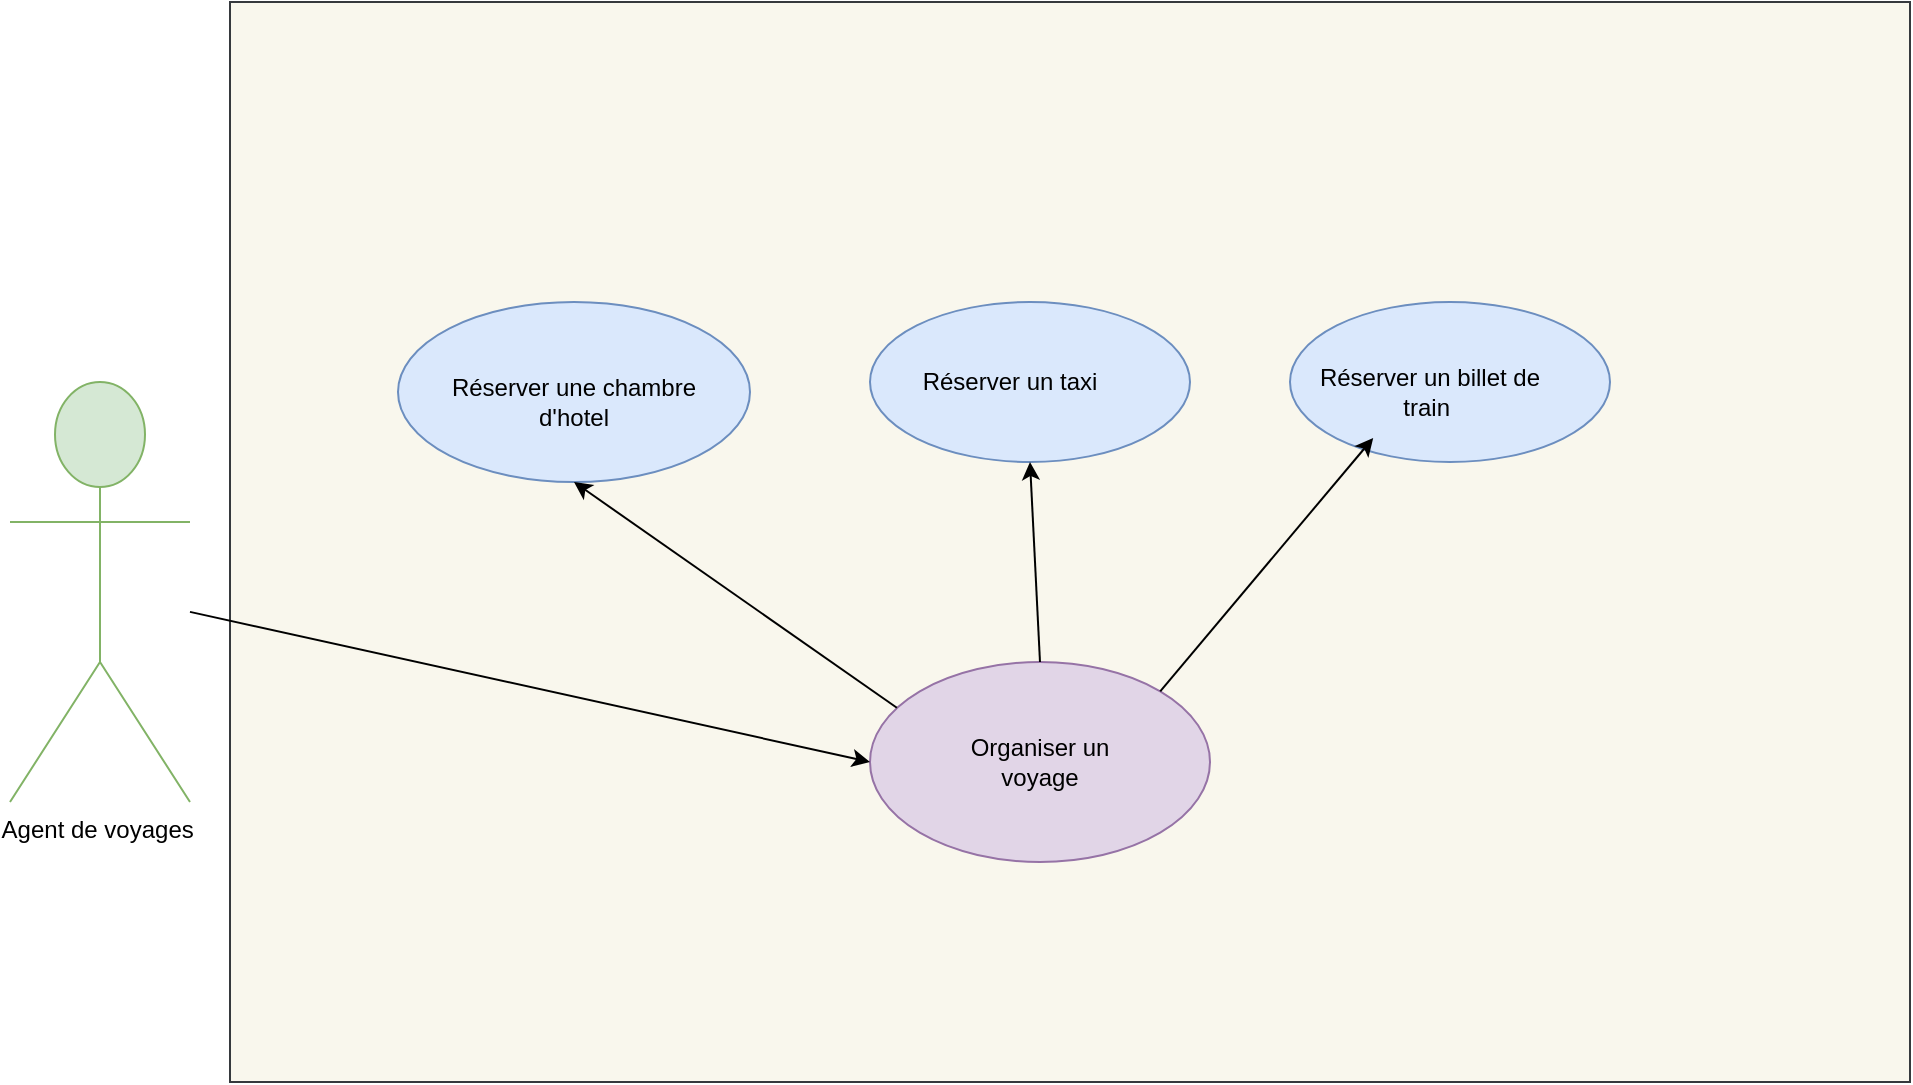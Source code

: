 <mxfile version="14.1.8" type="github">
  <diagram id="C5RBs43oDa-KdzZeNtuy" name="Page-1">
    <mxGraphModel dx="1483" dy="2005" grid="1" gridSize="10" guides="1" tooltips="1" connect="1" arrows="1" fold="1" page="1" pageScale="1" pageWidth="827" pageHeight="1169" math="0" shadow="0">
      <root>
        <mxCell id="WIyWlLk6GJQsqaUBKTNV-0" />
        <mxCell id="WIyWlLk6GJQsqaUBKTNV-1" parent="WIyWlLk6GJQsqaUBKTNV-0" />
        <mxCell id="0R74YFaw0bRYGiIPemkL-17" value="" style="rounded=0;whiteSpace=wrap;html=1;fillColor=#f9f7ed;strokeColor=#36393d;" vertex="1" parent="WIyWlLk6GJQsqaUBKTNV-1">
          <mxGeometry x="200" y="-80" width="840" height="540" as="geometry" />
        </mxCell>
        <mxCell id="0R74YFaw0bRYGiIPemkL-0" value="&lt;span&gt;Agent de voyages&amp;nbsp;&lt;/span&gt;" style="shape=umlActor;verticalLabelPosition=bottom;verticalAlign=top;html=1;outlineConnect=0;fillColor=#d5e8d4;strokeColor=#82b366;" vertex="1" parent="WIyWlLk6GJQsqaUBKTNV-1">
          <mxGeometry x="90" y="110" width="90" height="210" as="geometry" />
        </mxCell>
        <mxCell id="0R74YFaw0bRYGiIPemkL-2" value="" style="ellipse;whiteSpace=wrap;html=1;fillColor=#dae8fc;strokeColor=#6c8ebf;" vertex="1" parent="WIyWlLk6GJQsqaUBKTNV-1">
          <mxGeometry x="284" y="70" width="176" height="90" as="geometry" />
        </mxCell>
        <mxCell id="0R74YFaw0bRYGiIPemkL-3" value="" style="ellipse;whiteSpace=wrap;html=1;fillColor=#dae8fc;strokeColor=#6c8ebf;" vertex="1" parent="WIyWlLk6GJQsqaUBKTNV-1">
          <mxGeometry x="520" y="70" width="160" height="80" as="geometry" />
        </mxCell>
        <mxCell id="0R74YFaw0bRYGiIPemkL-4" value="" style="ellipse;whiteSpace=wrap;html=1;fillColor=#dae8fc;strokeColor=#6c8ebf;" vertex="1" parent="WIyWlLk6GJQsqaUBKTNV-1">
          <mxGeometry x="730" y="70" width="160" height="80" as="geometry" />
        </mxCell>
        <mxCell id="0R74YFaw0bRYGiIPemkL-5" value="" style="ellipse;whiteSpace=wrap;html=1;fillColor=#e1d5e7;strokeColor=#9673a6;" vertex="1" parent="WIyWlLk6GJQsqaUBKTNV-1">
          <mxGeometry x="520" y="250" width="170" height="100" as="geometry" />
        </mxCell>
        <mxCell id="0R74YFaw0bRYGiIPemkL-6" value="Réserver une chambre d&#39;hotel" style="text;html=1;strokeColor=none;fillColor=none;align=center;verticalAlign=middle;whiteSpace=wrap;rounded=0;" vertex="1" parent="WIyWlLk6GJQsqaUBKTNV-1">
          <mxGeometry x="304" y="105" width="136" height="30" as="geometry" />
        </mxCell>
        <mxCell id="0R74YFaw0bRYGiIPemkL-7" value="Réserver un taxi" style="text;html=1;strokeColor=none;fillColor=none;align=center;verticalAlign=middle;whiteSpace=wrap;rounded=0;" vertex="1" parent="WIyWlLk6GJQsqaUBKTNV-1">
          <mxGeometry x="540" y="100" width="100" height="20" as="geometry" />
        </mxCell>
        <mxCell id="0R74YFaw0bRYGiIPemkL-8" value="Organiser un voyage" style="text;html=1;strokeColor=none;fillColor=none;align=center;verticalAlign=middle;whiteSpace=wrap;rounded=0;" vertex="1" parent="WIyWlLk6GJQsqaUBKTNV-1">
          <mxGeometry x="560" y="290" width="90" height="20" as="geometry" />
        </mxCell>
        <mxCell id="0R74YFaw0bRYGiIPemkL-9" value="Réserver un billet de train&amp;nbsp;" style="text;html=1;strokeColor=none;fillColor=none;align=center;verticalAlign=middle;whiteSpace=wrap;rounded=0;" vertex="1" parent="WIyWlLk6GJQsqaUBKTNV-1">
          <mxGeometry x="740" y="105" width="120" height="20" as="geometry" />
        </mxCell>
        <mxCell id="0R74YFaw0bRYGiIPemkL-12" value="" style="curved=1;endArrow=classic;html=1;entryX=0.5;entryY=1;entryDx=0;entryDy=0;exitX=0.079;exitY=0.229;exitDx=0;exitDy=0;exitPerimeter=0;" edge="1" parent="WIyWlLk6GJQsqaUBKTNV-1" source="0R74YFaw0bRYGiIPemkL-5" target="0R74YFaw0bRYGiIPemkL-2">
          <mxGeometry width="50" height="50" relative="1" as="geometry">
            <mxPoint x="430" y="270" as="sourcePoint" />
            <mxPoint x="480" y="220" as="targetPoint" />
            <Array as="points" />
          </mxGeometry>
        </mxCell>
        <mxCell id="0R74YFaw0bRYGiIPemkL-13" value="" style="curved=1;endArrow=classic;html=1;entryX=0.5;entryY=1;entryDx=0;entryDy=0;exitX=0.5;exitY=0;exitDx=0;exitDy=0;" edge="1" parent="WIyWlLk6GJQsqaUBKTNV-1" source="0R74YFaw0bRYGiIPemkL-5" target="0R74YFaw0bRYGiIPemkL-3">
          <mxGeometry width="50" height="50" relative="1" as="geometry">
            <mxPoint x="590" y="245" as="sourcePoint" />
            <mxPoint x="480" y="220" as="targetPoint" />
            <Array as="points" />
          </mxGeometry>
        </mxCell>
        <mxCell id="0R74YFaw0bRYGiIPemkL-15" value="" style="endArrow=classic;html=1;entryX=0;entryY=0.5;entryDx=0;entryDy=0;" edge="1" parent="WIyWlLk6GJQsqaUBKTNV-1" source="0R74YFaw0bRYGiIPemkL-0" target="0R74YFaw0bRYGiIPemkL-5">
          <mxGeometry width="50" height="50" relative="1" as="geometry">
            <mxPoint x="190" y="300" as="sourcePoint" />
            <mxPoint x="480" y="220" as="targetPoint" />
            <Array as="points" />
          </mxGeometry>
        </mxCell>
        <mxCell id="0R74YFaw0bRYGiIPemkL-16" value="" style="endArrow=classic;html=1;entryX=0.26;entryY=0.85;entryDx=0;entryDy=0;entryPerimeter=0;exitX=1;exitY=0;exitDx=0;exitDy=0;" edge="1" parent="WIyWlLk6GJQsqaUBKTNV-1" source="0R74YFaw0bRYGiIPemkL-5" target="0R74YFaw0bRYGiIPemkL-4">
          <mxGeometry width="50" height="50" relative="1" as="geometry">
            <mxPoint x="660" y="270" as="sourcePoint" />
            <mxPoint x="480" y="220" as="targetPoint" />
          </mxGeometry>
        </mxCell>
      </root>
    </mxGraphModel>
  </diagram>
</mxfile>
